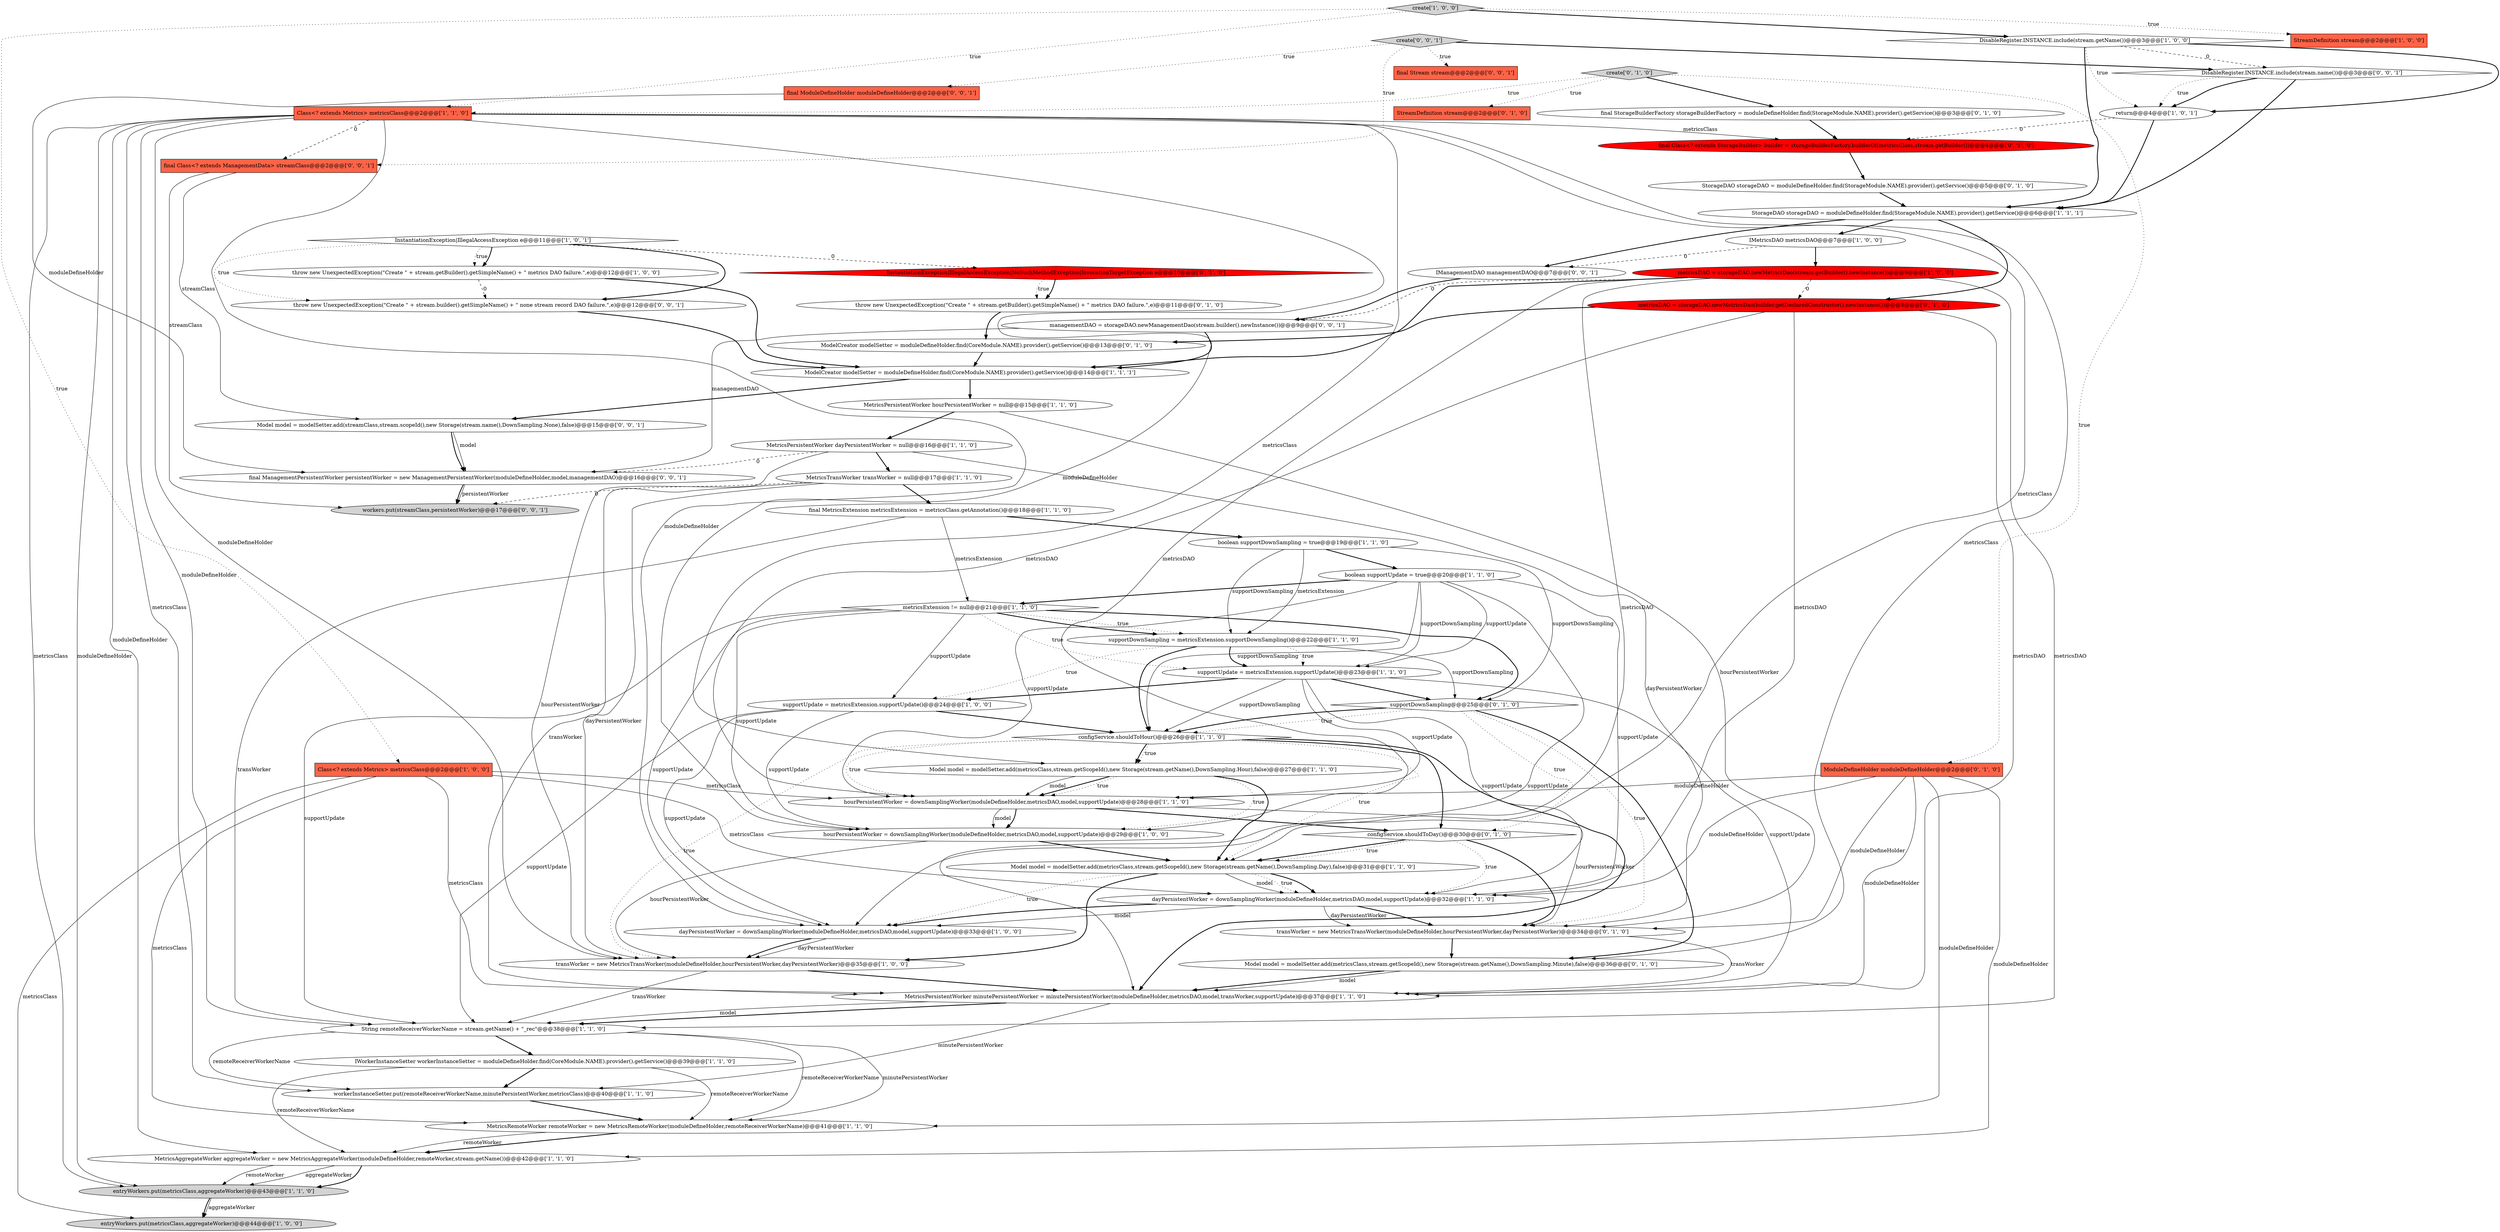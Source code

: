digraph {
46 [style = filled, label = "final Class<? extends StorageBuilder> builder = storageBuilderFactory.builderOf(metricsClass,stream.getBuilder())@@@4@@@['0', '1', '0']", fillcolor = red, shape = ellipse image = "AAA1AAABBB2BBB"];
24 [style = filled, label = "Model model = modelSetter.add(metricsClass,stream.getScopeId(),new Storage(stream.getName(),DownSampling.Hour),false)@@@27@@@['1', '1', '0']", fillcolor = white, shape = ellipse image = "AAA0AAABBB1BBB"];
62 [style = filled, label = "final Class<? extends ManagementData> streamClass@@@2@@@['0', '0', '1']", fillcolor = tomato, shape = box image = "AAA0AAABBB3BBB"];
29 [style = filled, label = "MetricsPersistentWorker minutePersistentWorker = minutePersistentWorker(moduleDefineHolder,metricsDAO,model,transWorker,supportUpdate)@@@37@@@['1', '1', '0']", fillcolor = white, shape = ellipse image = "AAA0AAABBB1BBB"];
37 [style = filled, label = "Class<? extends Metrics> metricsClass@@@2@@@['1', '1', '0']", fillcolor = tomato, shape = box image = "AAA0AAABBB1BBB"];
9 [style = filled, label = "MetricsTransWorker transWorker = null@@@17@@@['1', '1', '0']", fillcolor = white, shape = ellipse image = "AAA0AAABBB1BBB"];
7 [style = filled, label = "metricsDAO = storageDAO.newMetricsDao(stream.getBuilder().newInstance())@@@9@@@['1', '0', '0']", fillcolor = red, shape = ellipse image = "AAA1AAABBB1BBB"];
41 [style = filled, label = "StorageDAO storageDAO = moduleDefineHolder.find(StorageModule.NAME).provider().getService()@@@5@@@['0', '1', '0']", fillcolor = white, shape = ellipse image = "AAA0AAABBB2BBB"];
48 [style = filled, label = "throw new UnexpectedException(\"Create \" + stream.getBuilder().getSimpleName() + \" metrics DAO failure.\",e)@@@11@@@['0', '1', '0']", fillcolor = white, shape = ellipse image = "AAA0AAABBB2BBB"];
0 [style = filled, label = "entryWorkers.put(metricsClass,aggregateWorker)@@@43@@@['1', '1', '0']", fillcolor = lightgray, shape = ellipse image = "AAA0AAABBB1BBB"];
59 [style = filled, label = "workers.put(streamClass,persistentWorker)@@@17@@@['0', '0', '1']", fillcolor = lightgray, shape = ellipse image = "AAA0AAABBB3BBB"];
5 [style = filled, label = "metricsExtension != null@@@21@@@['1', '1', '0']", fillcolor = white, shape = diamond image = "AAA0AAABBB1BBB"];
23 [style = filled, label = "entryWorkers.put(metricsClass,aggregateWorker)@@@44@@@['1', '0', '0']", fillcolor = lightgray, shape = ellipse image = "AAA0AAABBB1BBB"];
55 [style = filled, label = "final ManagementPersistentWorker persistentWorker = new ManagementPersistentWorker(moduleDefineHolder,model,managementDAO)@@@16@@@['0', '0', '1']", fillcolor = white, shape = ellipse image = "AAA0AAABBB3BBB"];
27 [style = filled, label = "MetricsPersistentWorker dayPersistentWorker = null@@@16@@@['1', '1', '0']", fillcolor = white, shape = ellipse image = "AAA0AAABBB1BBB"];
50 [style = filled, label = "create['0', '1', '0']", fillcolor = lightgray, shape = diamond image = "AAA0AAABBB2BBB"];
43 [style = filled, label = "final StorageBuilderFactory storageBuilderFactory = moduleDefineHolder.find(StorageModule.NAME).provider().getService()@@@3@@@['0', '1', '0']", fillcolor = white, shape = ellipse image = "AAA0AAABBB2BBB"];
15 [style = filled, label = "String remoteReceiverWorkerName = stream.getName() + \"_rec\"@@@38@@@['1', '1', '0']", fillcolor = white, shape = ellipse image = "AAA0AAABBB1BBB"];
18 [style = filled, label = "hourPersistentWorker = downSamplingWorker(moduleDefineHolder,metricsDAO,model,supportUpdate)@@@28@@@['1', '1', '0']", fillcolor = white, shape = ellipse image = "AAA0AAABBB1BBB"];
60 [style = filled, label = "Model model = modelSetter.add(streamClass,stream.scopeId(),new Storage(stream.name(),DownSampling.None),false)@@@15@@@['0', '0', '1']", fillcolor = white, shape = ellipse image = "AAA0AAABBB3BBB"];
33 [style = filled, label = "ModelCreator modelSetter = moduleDefineHolder.find(CoreModule.NAME).provider().getService()@@@14@@@['1', '1', '1']", fillcolor = white, shape = ellipse image = "AAA0AAABBB1BBB"];
49 [style = filled, label = "InstantiationException|IllegalAccessException|NoSuchMethodException|InvocationTargetException e@@@10@@@['0', '1', '0']", fillcolor = red, shape = diamond image = "AAA1AAABBB2BBB"];
28 [style = filled, label = "Class<? extends Metrics> metricsClass@@@2@@@['1', '0', '0']", fillcolor = tomato, shape = box image = "AAA0AAABBB1BBB"];
22 [style = filled, label = "MetricsPersistentWorker hourPersistentWorker = null@@@15@@@['1', '1', '0']", fillcolor = white, shape = ellipse image = "AAA0AAABBB1BBB"];
56 [style = filled, label = "create['0', '0', '1']", fillcolor = lightgray, shape = diamond image = "AAA0AAABBB3BBB"];
13 [style = filled, label = "InstantiationException|IllegalAccessException e@@@11@@@['1', '0', '1']", fillcolor = white, shape = diamond image = "AAA0AAABBB1BBB"];
32 [style = filled, label = "workerInstanceSetter.put(remoteReceiverWorkerName,minutePersistentWorker,metricsClass)@@@40@@@['1', '1', '0']", fillcolor = white, shape = ellipse image = "AAA0AAABBB1BBB"];
53 [style = filled, label = "managementDAO = storageDAO.newManagementDao(stream.builder().newInstance())@@@9@@@['0', '0', '1']", fillcolor = white, shape = ellipse image = "AAA0AAABBB3BBB"];
34 [style = filled, label = "final MetricsExtension metricsExtension = metricsClass.getAnnotation()@@@18@@@['1', '1', '0']", fillcolor = white, shape = ellipse image = "AAA0AAABBB1BBB"];
57 [style = filled, label = "final ModuleDefineHolder moduleDefineHolder@@@2@@@['0', '0', '1']", fillcolor = tomato, shape = box image = "AAA0AAABBB3BBB"];
51 [style = filled, label = "StreamDefinition stream@@@2@@@['0', '1', '0']", fillcolor = tomato, shape = box image = "AAA0AAABBB2BBB"];
19 [style = filled, label = "IWorkerInstanceSetter workerInstanceSetter = moduleDefineHolder.find(CoreModule.NAME).provider().getService()@@@39@@@['1', '1', '0']", fillcolor = white, shape = ellipse image = "AAA0AAABBB1BBB"];
12 [style = filled, label = "hourPersistentWorker = downSamplingWorker(moduleDefineHolder,metricsDAO,model,supportUpdate)@@@29@@@['1', '0', '0']", fillcolor = white, shape = ellipse image = "AAA0AAABBB1BBB"];
21 [style = filled, label = "DisableRegister.INSTANCE.include(stream.getName())@@@3@@@['1', '0', '0']", fillcolor = white, shape = diamond image = "AAA0AAABBB1BBB"];
45 [style = filled, label = "ModelCreator modelSetter = moduleDefineHolder.find(CoreModule.NAME).provider().getService()@@@13@@@['0', '1', '0']", fillcolor = white, shape = ellipse image = "AAA0AAABBB2BBB"];
52 [style = filled, label = "IManagementDAO managementDAO@@@7@@@['0', '0', '1']", fillcolor = white, shape = ellipse image = "AAA0AAABBB3BBB"];
44 [style = filled, label = "supportDownSampling@@@25@@@['0', '1', '0']", fillcolor = white, shape = diamond image = "AAA0AAABBB2BBB"];
2 [style = filled, label = "Model model = modelSetter.add(metricsClass,stream.getScopeId(),new Storage(stream.getName(),DownSampling.Day),false)@@@31@@@['1', '1', '0']", fillcolor = white, shape = ellipse image = "AAA0AAABBB1BBB"];
40 [style = filled, label = "metricsDAO = storageDAO.newMetricsDao(builder.getDeclaredConstructor().newInstance())@@@8@@@['0', '1', '0']", fillcolor = red, shape = ellipse image = "AAA1AAABBB2BBB"];
31 [style = filled, label = "StorageDAO storageDAO = moduleDefineHolder.find(StorageModule.NAME).provider().getService()@@@6@@@['1', '1', '1']", fillcolor = white, shape = ellipse image = "AAA0AAABBB1BBB"];
10 [style = filled, label = "throw new UnexpectedException(\"Create \" + stream.getBuilder().getSimpleName() + \" metrics DAO failure.\",e)@@@12@@@['1', '0', '0']", fillcolor = white, shape = ellipse image = "AAA0AAABBB1BBB"];
6 [style = filled, label = "StreamDefinition stream@@@2@@@['1', '0', '0']", fillcolor = tomato, shape = box image = "AAA0AAABBB1BBB"];
16 [style = filled, label = "supportUpdate = metricsExtension.supportUpdate()@@@23@@@['1', '1', '0']", fillcolor = white, shape = ellipse image = "AAA0AAABBB1BBB"];
54 [style = filled, label = "final Stream stream@@@2@@@['0', '0', '1']", fillcolor = tomato, shape = box image = "AAA0AAABBB3BBB"];
61 [style = filled, label = "throw new UnexpectedException(\"Create \" + stream.builder().getSimpleName() + \" none stream record DAO failure.\",e)@@@12@@@['0', '0', '1']", fillcolor = white, shape = ellipse image = "AAA0AAABBB3BBB"];
39 [style = filled, label = "transWorker = new MetricsTransWorker(moduleDefineHolder,hourPersistentWorker,dayPersistentWorker)@@@34@@@['0', '1', '0']", fillcolor = white, shape = ellipse image = "AAA0AAABBB2BBB"];
58 [style = filled, label = "DisableRegister.INSTANCE.include(stream.name())@@@3@@@['0', '0', '1']", fillcolor = white, shape = diamond image = "AAA0AAABBB3BBB"];
17 [style = filled, label = "transWorker = new MetricsTransWorker(moduleDefineHolder,hourPersistentWorker,dayPersistentWorker)@@@35@@@['1', '0', '0']", fillcolor = white, shape = ellipse image = "AAA0AAABBB1BBB"];
38 [style = filled, label = "ModuleDefineHolder moduleDefineHolder@@@2@@@['0', '1', '0']", fillcolor = tomato, shape = box image = "AAA0AAABBB2BBB"];
42 [style = filled, label = "Model model = modelSetter.add(metricsClass,stream.getScopeId(),new Storage(stream.getName(),DownSampling.Minute),false)@@@36@@@['0', '1', '0']", fillcolor = white, shape = ellipse image = "AAA0AAABBB2BBB"];
36 [style = filled, label = "dayPersistentWorker = downSamplingWorker(moduleDefineHolder,metricsDAO,model,supportUpdate)@@@32@@@['1', '1', '0']", fillcolor = white, shape = ellipse image = "AAA0AAABBB1BBB"];
4 [style = filled, label = "supportDownSampling = metricsExtension.supportDownSampling()@@@22@@@['1', '1', '0']", fillcolor = white, shape = ellipse image = "AAA0AAABBB1BBB"];
14 [style = filled, label = "MetricsRemoteWorker remoteWorker = new MetricsRemoteWorker(moduleDefineHolder,remoteReceiverWorkerName)@@@41@@@['1', '1', '0']", fillcolor = white, shape = ellipse image = "AAA0AAABBB1BBB"];
47 [style = filled, label = "configService.shouldToDay()@@@30@@@['0', '1', '0']", fillcolor = white, shape = diamond image = "AAA0AAABBB2BBB"];
20 [style = filled, label = "supportUpdate = metricsExtension.supportUpdate()@@@24@@@['1', '0', '0']", fillcolor = white, shape = ellipse image = "AAA0AAABBB1BBB"];
11 [style = filled, label = "boolean supportDownSampling = true@@@19@@@['1', '1', '0']", fillcolor = white, shape = ellipse image = "AAA0AAABBB1BBB"];
3 [style = filled, label = "dayPersistentWorker = downSamplingWorker(moduleDefineHolder,metricsDAO,model,supportUpdate)@@@33@@@['1', '0', '0']", fillcolor = white, shape = ellipse image = "AAA0AAABBB1BBB"];
1 [style = filled, label = "IMetricsDAO metricsDAO@@@7@@@['1', '0', '0']", fillcolor = white, shape = ellipse image = "AAA0AAABBB1BBB"];
26 [style = filled, label = "return@@@4@@@['1', '0', '1']", fillcolor = white, shape = ellipse image = "AAA0AAABBB1BBB"];
35 [style = filled, label = "configService.shouldToHour()@@@26@@@['1', '1', '0']", fillcolor = white, shape = diamond image = "AAA0AAABBB1BBB"];
25 [style = filled, label = "create['1', '0', '0']", fillcolor = lightgray, shape = diamond image = "AAA0AAABBB1BBB"];
8 [style = filled, label = "boolean supportUpdate = true@@@20@@@['1', '1', '0']", fillcolor = white, shape = ellipse image = "AAA0AAABBB1BBB"];
30 [style = filled, label = "MetricsAggregateWorker aggregateWorker = new MetricsAggregateWorker(moduleDefineHolder,remoteWorker,stream.getName())@@@42@@@['1', '1', '0']", fillcolor = white, shape = ellipse image = "AAA0AAABBB1BBB"];
18->39 [style = solid, label="hourPersistentWorker"];
24->12 [style = dotted, label="true"];
29->15 [style = bold, label=""];
8->16 [style = solid, label="supportDownSampling"];
30->0 [style = solid, label="remoteWorker"];
60->55 [style = solid, label="model"];
62->60 [style = solid, label="streamClass"];
44->35 [style = bold, label=""];
27->9 [style = bold, label=""];
0->23 [style = solid, label="aggregateWorker"];
37->24 [style = solid, label="metricsClass"];
45->33 [style = bold, label=""];
49->48 [style = bold, label=""];
25->28 [style = dotted, label="true"];
31->1 [style = bold, label=""];
13->10 [style = dotted, label="true"];
42->29 [style = bold, label=""];
11->4 [style = solid, label="metricsExtension"];
37->17 [style = solid, label="moduleDefineHolder"];
21->26 [style = bold, label=""];
12->2 [style = bold, label=""];
29->15 [style = solid, label="model"];
38->39 [style = solid, label="moduleDefineHolder"];
21->31 [style = bold, label=""];
21->26 [style = dotted, label="true"];
37->12 [style = solid, label="moduleDefineHolder"];
38->30 [style = solid, label="moduleDefineHolder"];
39->29 [style = solid, label="transWorker"];
35->2 [style = dotted, label="true"];
2->36 [style = bold, label=""];
38->14 [style = solid, label="moduleDefineHolder"];
44->47 [style = dotted, label="true"];
31->40 [style = bold, label=""];
56->54 [style = dotted, label="true"];
8->35 [style = solid, label="supportDownSampling"];
19->14 [style = solid, label="remoteReceiverWorkerName"];
4->16 [style = bold, label=""];
25->21 [style = bold, label=""];
49->48 [style = dotted, label="true"];
9->29 [style = solid, label="transWorker"];
2->3 [style = dotted, label="true"];
37->32 [style = solid, label="metricsClass"];
37->2 [style = solid, label="metricsClass"];
5->12 [style = solid, label="supportUpdate"];
9->59 [style = dashed, label="0"];
5->15 [style = solid, label="supportUpdate"];
10->61 [style = dashed, label="0"];
50->37 [style = dotted, label="true"];
50->43 [style = bold, label=""];
14->30 [style = bold, label=""];
55->59 [style = bold, label=""];
56->62 [style = dotted, label="true"];
18->12 [style = bold, label=""];
50->51 [style = dotted, label="true"];
22->39 [style = solid, label="hourPersistentWorker"];
47->39 [style = bold, label=""];
28->23 [style = solid, label="metricsClass"];
24->18 [style = bold, label=""];
43->46 [style = bold, label=""];
5->4 [style = dotted, label="true"];
44->35 [style = dotted, label="true"];
28->14 [style = solid, label="metricsClass"];
46->41 [style = bold, label=""];
62->59 [style = solid, label="streamClass"];
60->55 [style = bold, label=""];
7->33 [style = bold, label=""];
56->58 [style = bold, label=""];
38->18 [style = solid, label="moduleDefineHolder"];
42->29 [style = solid, label="model"];
0->23 [style = bold, label=""];
37->0 [style = solid, label="moduleDefineHolder"];
47->2 [style = bold, label=""];
13->61 [style = bold, label=""];
25->6 [style = dotted, label="true"];
20->3 [style = solid, label="supportUpdate"];
47->36 [style = dotted, label="true"];
34->15 [style = solid, label="transWorker"];
11->8 [style = bold, label=""];
53->33 [style = bold, label=""];
13->49 [style = dashed, label="0"];
35->18 [style = dotted, label="true"];
37->0 [style = solid, label="metricsClass"];
16->20 [style = bold, label=""];
39->42 [style = bold, label=""];
27->55 [style = dashed, label="0"];
24->18 [style = dotted, label="true"];
38->36 [style = solid, label="moduleDefineHolder"];
16->36 [style = solid, label="supportUpdate"];
2->17 [style = bold, label=""];
13->10 [style = bold, label=""];
8->36 [style = solid, label="supportUpdate"];
44->42 [style = bold, label=""];
35->29 [style = bold, label=""];
8->29 [style = solid, label="supportUpdate"];
8->16 [style = solid, label="supportUpdate"];
18->47 [style = bold, label=""];
37->30 [style = solid, label="moduleDefineHolder"];
28->36 [style = solid, label="metricsClass"];
31->52 [style = bold, label=""];
19->30 [style = solid, label="remoteReceiverWorkerName"];
9->17 [style = solid, label="dayPersistentWorker"];
37->3 [style = solid, label="moduleDefineHolder"];
28->29 [style = solid, label="metricsClass"];
44->39 [style = dotted, label="true"];
18->12 [style = solid, label="model"];
32->14 [style = bold, label=""];
16->29 [style = solid, label="supportUpdate"];
58->26 [style = dotted, label="true"];
15->19 [style = bold, label=""];
1->7 [style = bold, label=""];
36->39 [style = bold, label=""];
35->24 [style = bold, label=""];
30->0 [style = solid, label="aggregateWorker"];
7->15 [style = solid, label="metricsDAO"];
26->31 [style = bold, label=""];
19->32 [style = bold, label=""];
12->17 [style = solid, label="hourPersistentWorker"];
37->62 [style = dashed, label="0"];
3->17 [style = solid, label="dayPersistentWorker"];
5->44 [style = bold, label=""];
16->44 [style = bold, label=""];
2->36 [style = solid, label="model"];
7->3 [style = solid, label="metricsDAO"];
47->2 [style = dotted, label="true"];
5->4 [style = bold, label=""];
15->14 [style = solid, label="remoteReceiverWorkerName"];
5->16 [style = dotted, label="true"];
7->53 [style = dashed, label="0"];
56->57 [style = dotted, label="true"];
37->42 [style = solid, label="metricsClass"];
3->17 [style = bold, label=""];
41->31 [style = bold, label=""];
10->33 [style = bold, label=""];
30->0 [style = bold, label=""];
34->5 [style = solid, label="metricsExtension"];
7->12 [style = solid, label="metricsDAO"];
11->44 [style = solid, label="supportDownSampling"];
2->36 [style = dotted, label="true"];
58->26 [style = bold, label=""];
57->55 [style = solid, label="moduleDefineHolder"];
33->22 [style = bold, label=""];
37->46 [style = solid, label="metricsClass"];
28->18 [style = solid, label="metricsClass"];
27->17 [style = solid, label="hourPersistentWorker"];
7->40 [style = dashed, label="0"];
25->37 [style = dotted, label="true"];
4->35 [style = bold, label=""];
8->18 [style = solid, label="supportUpdate"];
52->53 [style = bold, label=""];
16->35 [style = solid, label="supportDownSampling"];
24->2 [style = bold, label=""];
35->24 [style = dotted, label="true"];
40->18 [style = solid, label="metricsDAO"];
33->60 [style = bold, label=""];
21->58 [style = dashed, label="0"];
37->15 [style = solid, label="moduleDefineHolder"];
4->44 [style = solid, label="supportDownSampling"];
4->20 [style = dotted, label="true"];
1->52 [style = dashed, label="0"];
24->18 [style = solid, label="model"];
16->18 [style = solid, label="supportUpdate"];
58->31 [style = bold, label=""];
36->3 [style = bold, label=""];
36->3 [style = solid, label="model"];
15->14 [style = solid, label="minutePersistentWorker"];
11->4 [style = solid, label="supportDownSampling"];
5->3 [style = solid, label="supportUpdate"];
14->30 [style = solid, label="remoteWorker"];
38->29 [style = solid, label="moduleDefineHolder"];
20->15 [style = solid, label="supportUpdate"];
34->11 [style = bold, label=""];
40->29 [style = solid, label="metricsDAO"];
29->32 [style = solid, label="minutePersistentWorker"];
55->59 [style = solid, label="persistentWorker"];
48->45 [style = bold, label=""];
36->39 [style = solid, label="dayPersistentWorker"];
53->55 [style = solid, label="managementDAO"];
15->32 [style = solid, label="remoteReceiverWorkerName"];
27->39 [style = solid, label="dayPersistentWorker"];
8->5 [style = bold, label=""];
22->27 [style = bold, label=""];
50->38 [style = dotted, label="true"];
17->15 [style = solid, label="transWorker"];
40->36 [style = solid, label="metricsDAO"];
35->47 [style = bold, label=""];
35->17 [style = dotted, label="true"];
20->12 [style = solid, label="supportUpdate"];
4->16 [style = dotted, label="true"];
20->35 [style = bold, label=""];
40->45 [style = bold, label=""];
5->20 [style = solid, label="supportUpdate"];
17->29 [style = bold, label=""];
13->61 [style = dotted, label="true"];
61->33 [style = bold, label=""];
26->46 [style = dashed, label="0"];
9->34 [style = bold, label=""];
}
